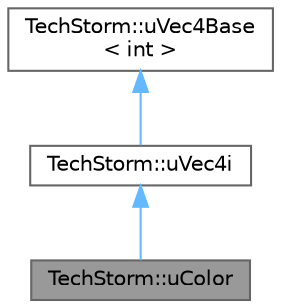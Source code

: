 digraph "TechStorm::uColor"
{
 // LATEX_PDF_SIZE
  bgcolor="transparent";
  edge [fontname=Helvetica,fontsize=10,labelfontname=Helvetica,labelfontsize=10];
  node [fontname=Helvetica,fontsize=10,shape=box,height=0.2,width=0.4];
  Node1 [id="Node000001",label="TechStorm::uColor",height=0.2,width=0.4,color="gray40", fillcolor="grey60", style="filled", fontcolor="black",tooltip=" "];
  Node2 -> Node1 [id="edge1_Node000001_Node000002",dir="back",color="steelblue1",style="solid",tooltip=" "];
  Node2 [id="Node000002",label="TechStorm::uVec4i",height=0.2,width=0.4,color="gray40", fillcolor="white", style="filled",URL="$class_tech_storm_1_1u_vec4i.html",tooltip=" "];
  Node3 -> Node2 [id="edge2_Node000002_Node000003",dir="back",color="steelblue1",style="solid",tooltip=" "];
  Node3 [id="Node000003",label="TechStorm::uVec4Base\l\< int \>",height=0.2,width=0.4,color="gray40", fillcolor="white", style="filled",URL="$class_tech_storm_1_1u_vec4_base.html",tooltip=" "];
}
